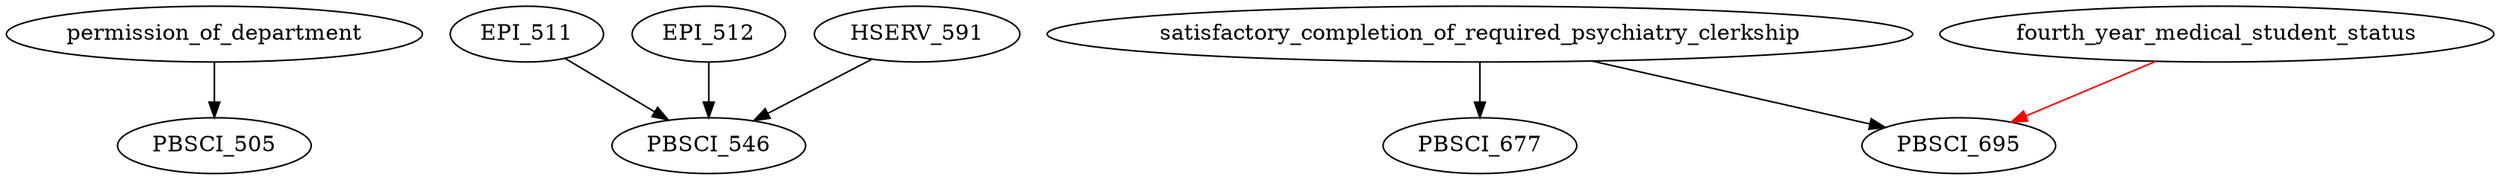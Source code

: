 digraph G {
    edge [color=black];
    permission_of_department -> PBSCI_505;
    edge [color=black];
    EPI_511 -> PBSCI_546;
    EPI_512 -> PBSCI_546;
    HSERV_591 -> PBSCI_546;
    edge [color=black];
    satisfactory_completion_of_required_psychiatry_clerkship -> PBSCI_677;
    edge [color=black];
    satisfactory_completion_of_required_psychiatry_clerkship -> PBSCI_695;
    edge [color=red];
    fourth_year_medical_student_status -> PBSCI_695;
}
